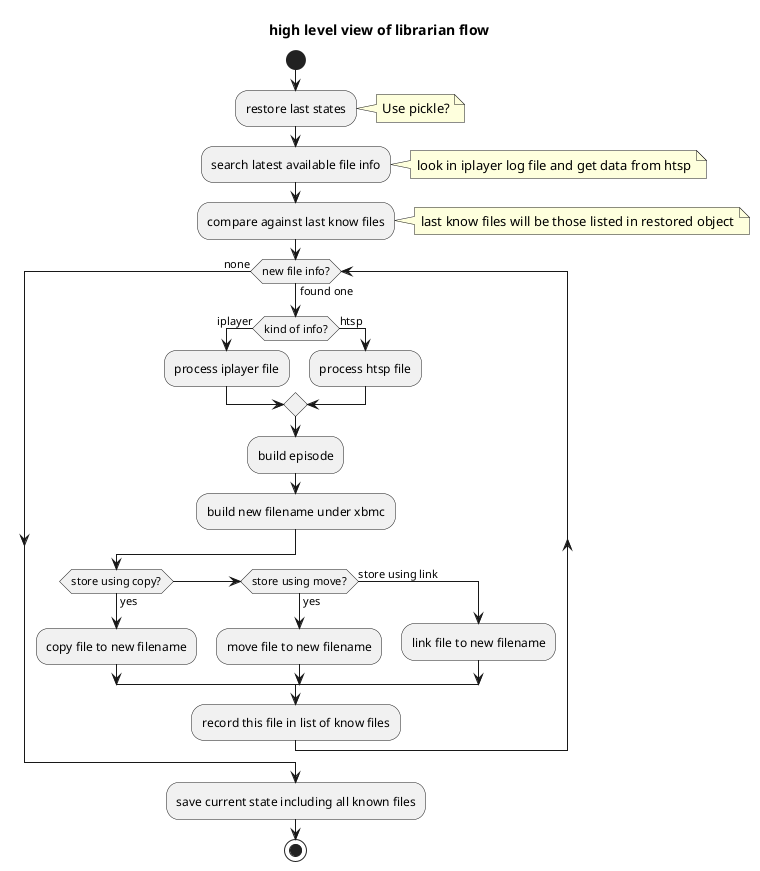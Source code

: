 
@startuml
title high level view of librarian flow
start
:restore last states;
note right: Use pickle?
:search latest available file info;
note right: look in iplayer log file and get data from htsp
:compare against last know files;
note right: last know files will be those listed in restored object
while (new file info?) is (found one)
  if (kind of info?) then (iplayer)
    :process iplayer file;
  else (htsp)
    :process htsp file;
  endif
  :build episode;
  :build new filename under xbmc;
  if (store using copy?) then (yes)
    :copy file to new filename;
  elseif (store using move?) then (yes)
    :move file to new filename;
    else (store using link)
     :link file to new filename;
  endif
  :record this file in list of know files;
endwhile (none)
:save current state including all known files;
stop
@enduml



@startuml 
title Abstract classes
class Librarian{
  look_for_new_files()
}
class LibraryRecord 
class MonitorForNewRecording <<ABC>> {
  read_log()
  episode_factory()
}
class Programme <<ABC>>
IPlayerMonitor <|- MonitorForNewRecording
Librarian o-* "0..*" LibraryRecord : keeps
Librarian *-- IPlayerMonitor: checks for updates
IPlayerMonitor .. HorizonEpisode : creates >
HorizonEpisode <|- IPlayerEpisode 
IPlayerEpisode <|- Programme
TVDBFiler .. FilingAssistant: generates filenames for >
FilingAssistant .. Librarian : does filing for >
class StoringRule <<ABC>>
StoreAsALink .. StoringRule
FilingAssistant -- StoringRule: provides storage rules <
FilingAssistant .. StoreAsALink : knows how to >
@enduml